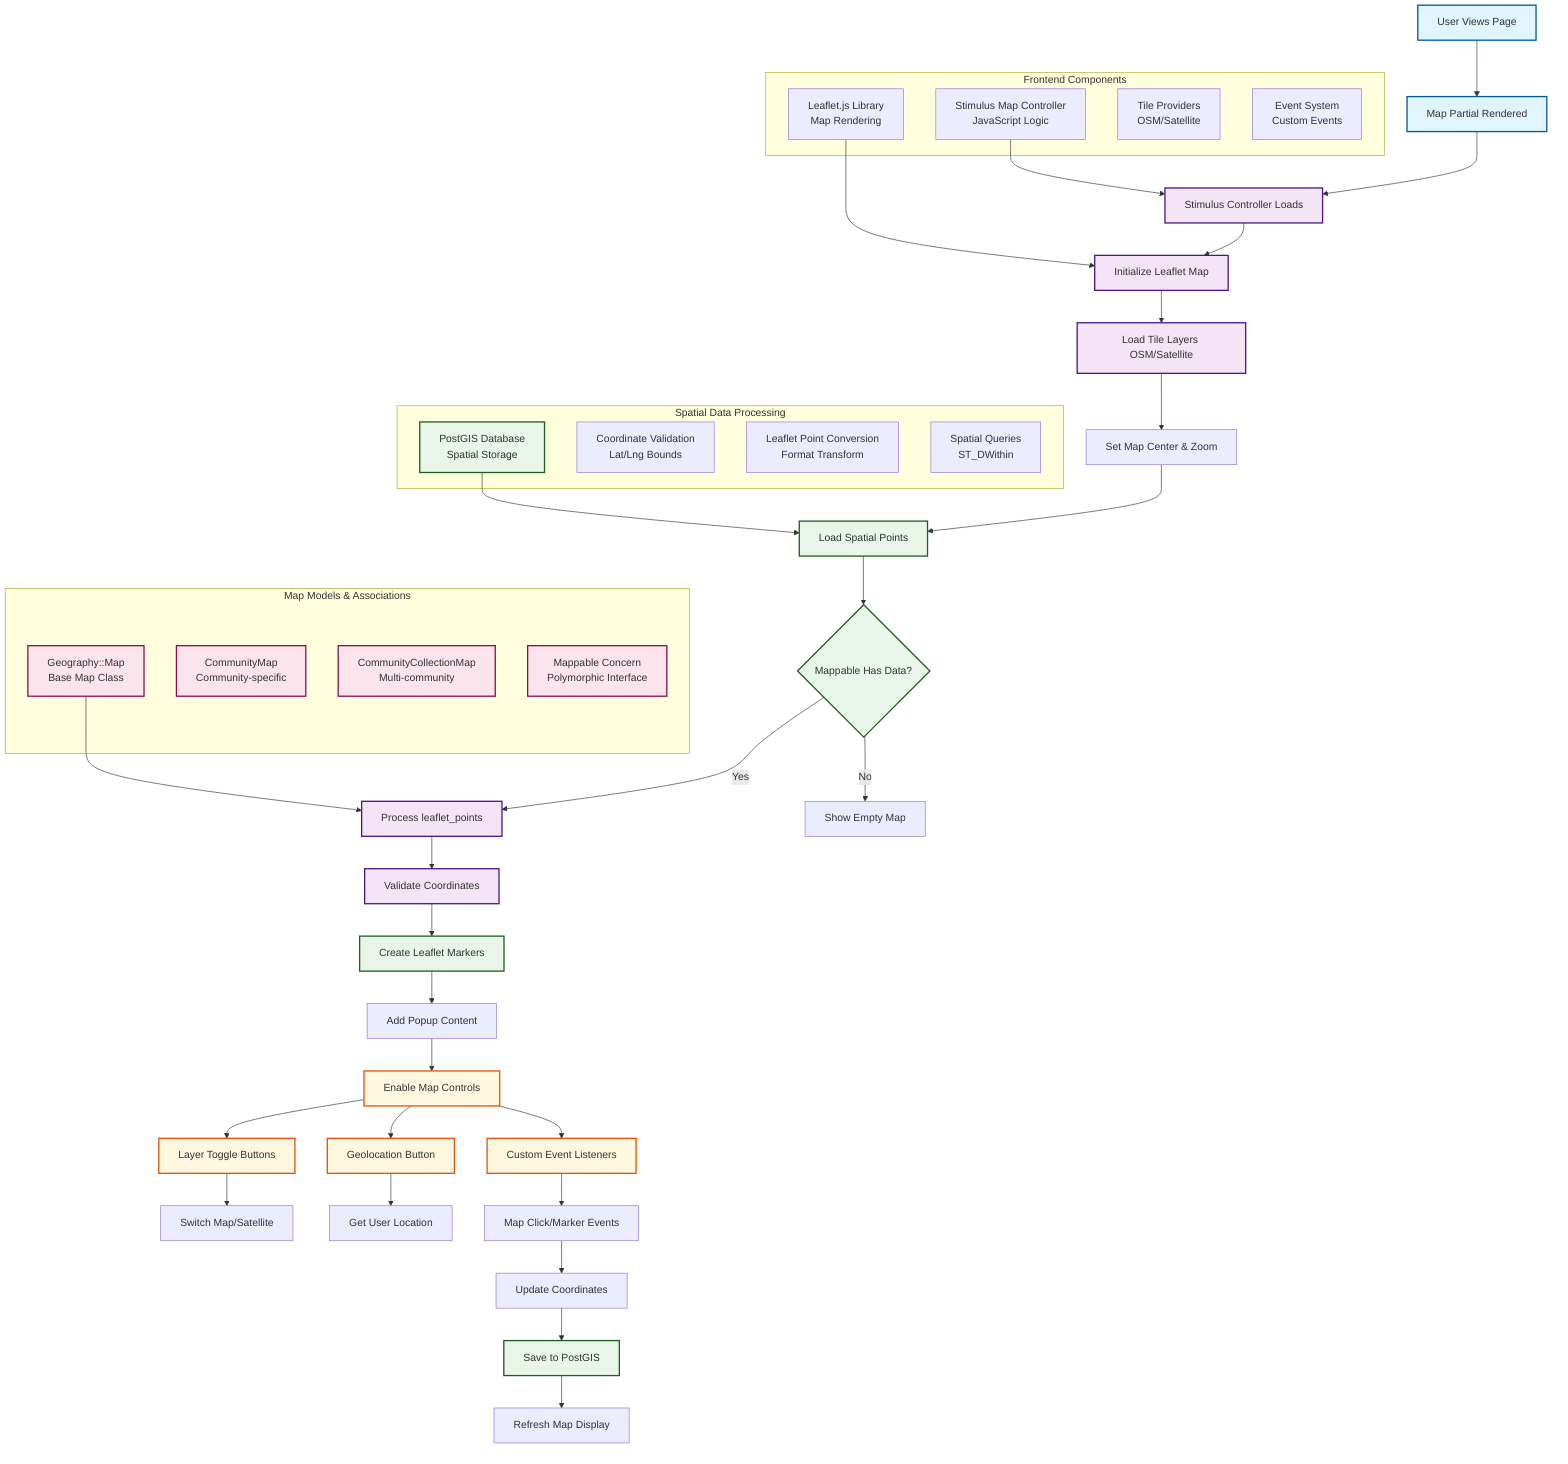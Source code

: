 graph TB
    %% User Interaction
    UserView[User Views Page] --> MapPartial[Map Partial Rendered]
    MapPartial --> StimulusController[Stimulus Controller Loads]
    
    %% Map Initialization
    StimulusController --> InitMap[Initialize Leaflet Map]
    InitMap --> LoadLayers[Load Tile Layers OSM/Satellite]
    LoadLayers --> SetCenter[Set Map Center & Zoom]
    
    %% Data Loading
    SetCenter --> LoadPoints[Load Spatial Points]
    LoadPoints --> MappableData{Mappable Has Data?}
    MappableData -->|Yes| ProcessPoints[Process leaflet_points]
    MappableData -->|No| EmptyMap[Show Empty Map]
    
    %% Point Processing
    ProcessPoints --> ValidateCoords[Validate Coordinates]
    ValidateCoords --> CreateMarkers[Create Leaflet Markers]
    CreateMarkers --> AddPopups[Add Popup Content]
    
    %% Map Controls
    AddPopups --> EnableControls[Enable Map Controls]
    EnableControls --> LayerToggle[Layer Toggle Buttons]
    EnableControls --> Geolocation[Geolocation Button]
    EnableControls --> CustomEvents[Custom Event Listeners]
    
    %% User Interactions  
    LayerToggle --> SwitchLayers[Switch Map/Satellite]
    Geolocation --> GetLocation[Get User Location]
    CustomEvents --> MapEvents[Map Click/Marker Events]
    
    %% Data Updates
    MapEvents --> UpdateCoords[Update Coordinates]
    UpdateCoords --> SaveToDatabase[Save to PostGIS]
    SaveToDatabase --> RefreshMap[Refresh Map Display]
    
    %% Map Types & Polymorphic Design
    subgraph MODELS["Map Models & Associations"]
        MapModel[Geography::Map<br/>Base Map Class]
        CommunityMap[CommunityMap<br/>Community-specific]
        CollectionMap[CommunityCollectionMap<br/>Multi-community]
        MappableConcern[Mappable Concern<br/>Polymorphic Interface]
    end
    
    %% Spatial Data Pipeline
    subgraph SPATIAL["Spatial Data Processing"]
        PostGISDB[PostGIS Database<br/>Spatial Storage]
        CoordValidation[Coordinate Validation<br/>Lat/Lng Bounds]
        LeafletConversion[Leaflet Point Conversion<br/>Format Transform]
        SpatialQuery[Spatial Queries<br/>ST_DWithin]
    end
    
    %% Frontend Integration
    subgraph FRONTEND["Frontend Components"]
        StimulusJS[Stimulus Map Controller<br/>JavaScript Logic]
        LeafletJS[Leaflet.js Library<br/>Map Rendering]
        TileProviders[Tile Providers<br/>OSM/Satellite]
        EventSystem[Event System<br/>Custom Events]
    end
    
    %% Connect subgraphs
    MapModel --> ProcessPoints
    PostGISDB --> LoadPoints
    LeafletJS --> InitMap
    StimulusJS --> StimulusController
    
    %% Styling
    classDef userNode fill:#e1f5fe,stroke:#01579b,stroke-width:2px
    classDef processNode fill:#f3e5f5,stroke:#4a148c,stroke-width:2px
    classDef dataNode fill:#e8f5e8,stroke:#1b5e20,stroke-width:2px
    classDef controlNode fill:#fff8e1,stroke:#e65100,stroke-width:2px
    classDef modelNode fill:#fce4ec,stroke:#880e4f,stroke-width:2px
    
    class UserView,MapPartial userNode
    class StimulusController,InitMap,LoadLayers,ProcessPoints,ValidateCoords processNode
    class LoadPoints,MappableData,CreateMarkers,SaveToDatabase,PostGISDB dataNode
    class EnableControls,LayerToggle,Geolocation,CustomEvents controlNode
    class MapModel,CommunityMap,CollectionMap,MappableConcern modelNode